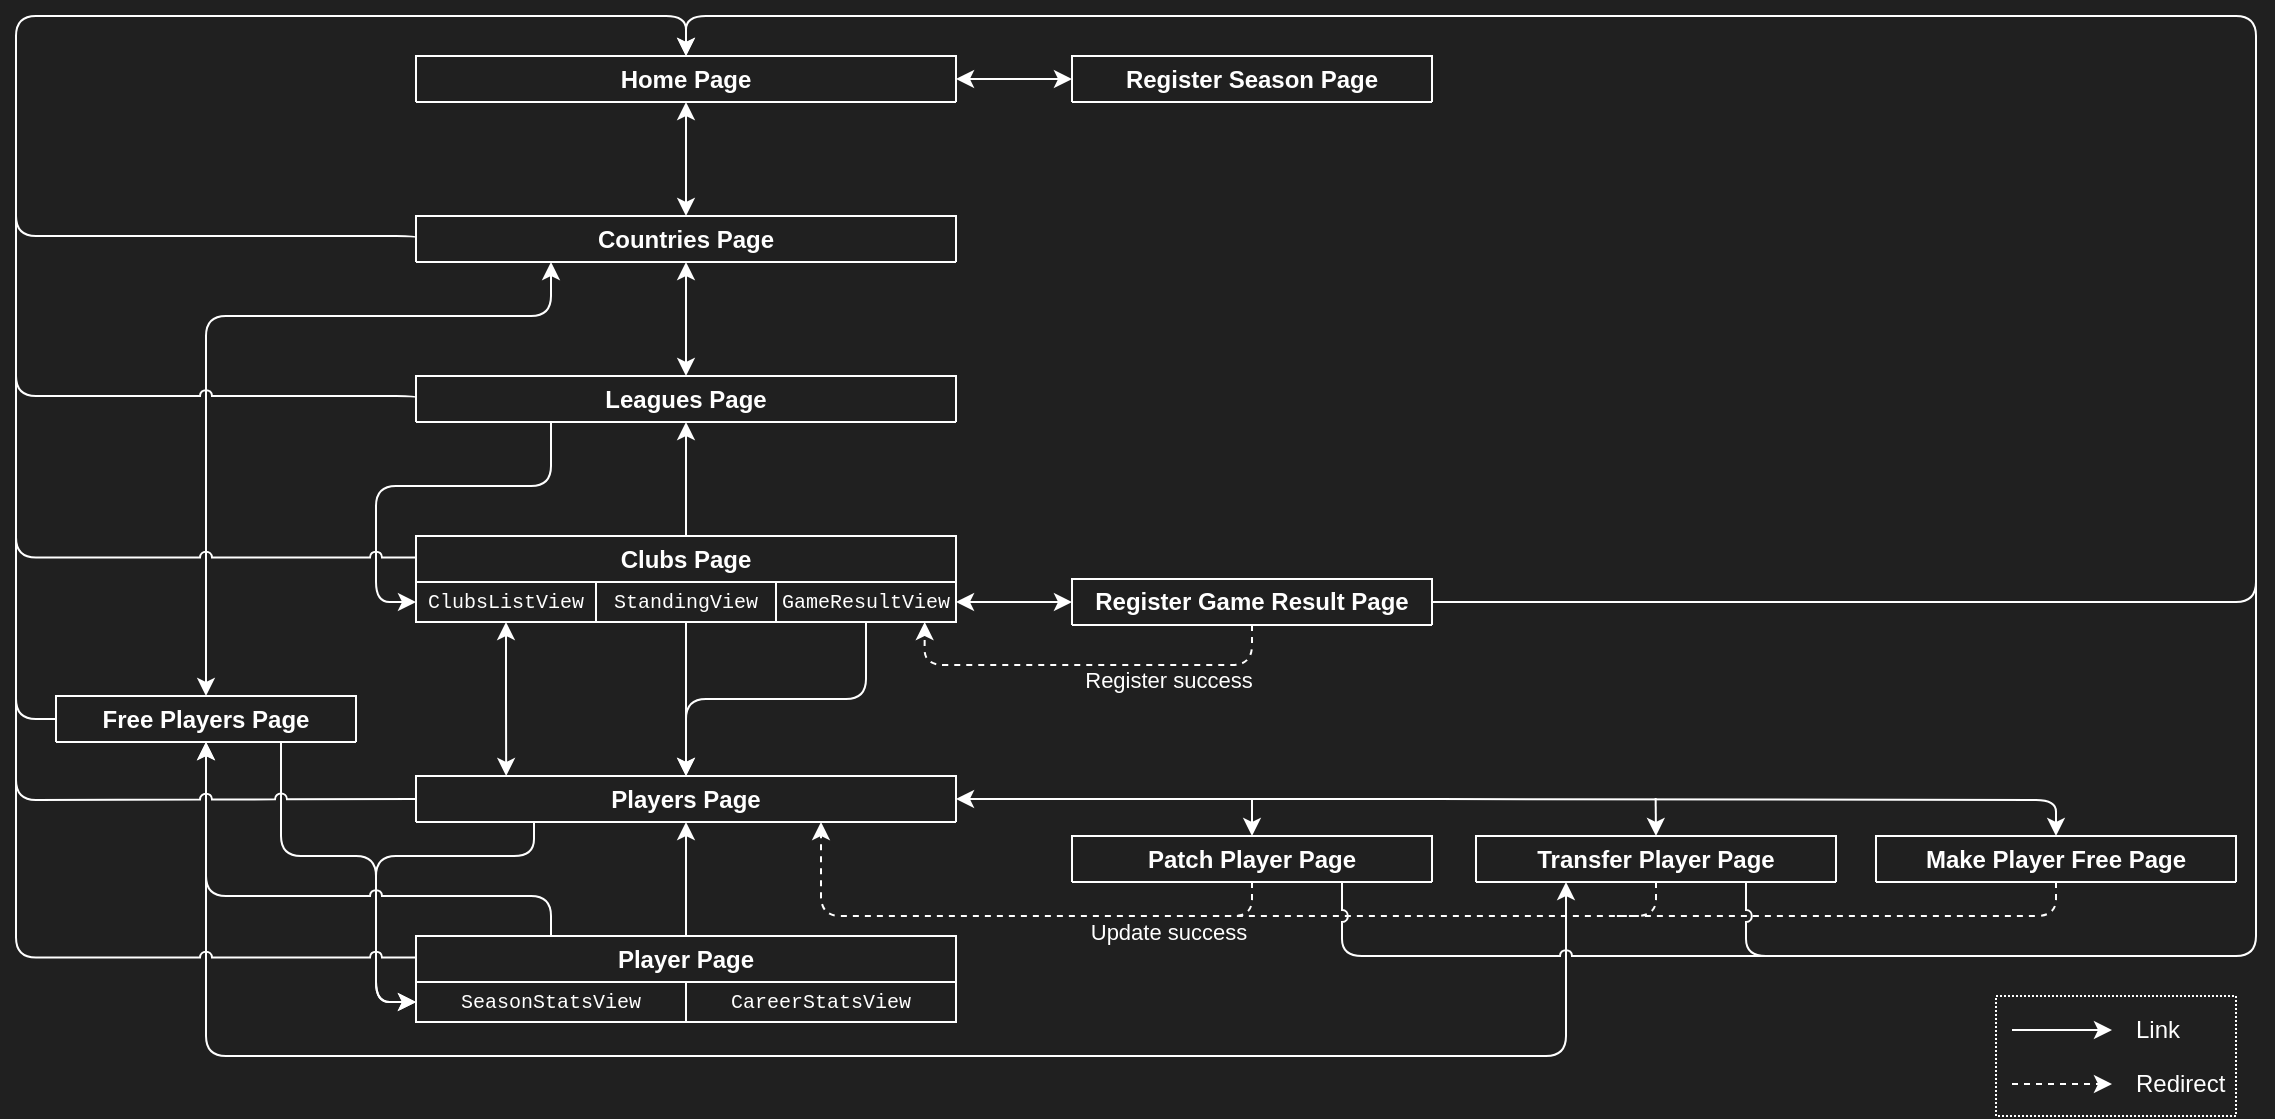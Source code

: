 <mxfile version="24.7.17">
  <diagram id="C5RBs43oDa-KdzZeNtuy" name="Page-1">
    <mxGraphModel dx="1195" dy="703" grid="1" gridSize="10" guides="0" tooltips="1" connect="1" arrows="1" fold="1" page="1" pageScale="1" pageWidth="1169" pageHeight="827" background="#202020" math="0" shadow="0">
      <root>
        <mxCell id="WIyWlLk6GJQsqaUBKTNV-0" />
        <mxCell id="WIyWlLk6GJQsqaUBKTNV-1" parent="WIyWlLk6GJQsqaUBKTNV-0" />
        <mxCell id="Sn7rIuqFNuogRDXBytZm-45" style="edgeStyle=orthogonalEdgeStyle;shape=connector;rounded=1;orthogonalLoop=1;jettySize=auto;html=1;exitX=0.5;exitY=1;exitDx=0;exitDy=0;entryX=0.25;entryY=1;entryDx=0;entryDy=0;strokeColor=#ffffff;align=center;verticalAlign=middle;fontFamily=Helvetica;fontSize=11;fontColor=#ffffff;labelBackgroundColor=default;resizable=0;startArrow=classic;startFill=1;endArrow=classic;endFill=1;curved=0;" parent="WIyWlLk6GJQsqaUBKTNV-1" source="Sn7rIuqFNuogRDXBytZm-17" target="Sn7rIuqFNuogRDXBytZm-2" edge="1">
          <mxGeometry relative="1" as="geometry">
            <Array as="points">
              <mxPoint x="115" y="540" />
              <mxPoint x="795" y="540" />
            </Array>
          </mxGeometry>
        </mxCell>
        <mxCell id="Sn7rIuqFNuogRDXBytZm-38" style="edgeStyle=orthogonalEdgeStyle;shape=connector;rounded=1;orthogonalLoop=1;jettySize=auto;html=1;exitX=0.25;exitY=1;exitDx=0;exitDy=0;entryX=0.5;entryY=0;entryDx=0;entryDy=0;strokeColor=#ffffff;align=center;verticalAlign=middle;fontFamily=Helvetica;fontSize=11;fontColor=#ffffff;labelBackgroundColor=default;resizable=0;startArrow=classic;startFill=1;endArrow=classic;endFill=1;curved=0;" parent="WIyWlLk6GJQsqaUBKTNV-1" source="i3Ymj0gY246_TzlUElxI-45" target="Sn7rIuqFNuogRDXBytZm-17" edge="1">
          <mxGeometry relative="1" as="geometry">
            <Array as="points">
              <mxPoint x="288" y="170" />
              <mxPoint x="115" y="170" />
            </Array>
          </mxGeometry>
        </mxCell>
        <mxCell id="i3Ymj0gY246_TzlUElxI-14" value="Clubs Page" style="swimlane;whiteSpace=wrap;html=1;fillColor=none;fontColor=#ffffff;strokeColor=#ffffff;" parent="WIyWlLk6GJQsqaUBKTNV-1" vertex="1">
          <mxGeometry x="220" y="280" width="270" height="43" as="geometry" />
        </mxCell>
        <mxCell id="i3Ymj0gY246_TzlUElxI-15" value="&lt;div style=&quot;font-family: Consolas, &amp;quot;Courier New&amp;quot;, monospace; font-size: 10px; line-height: 100%; white-space: pre;&quot;&gt;&lt;span style=&quot;font-size: 10px;&quot;&gt;ClubsListView&lt;/span&gt;&lt;/div&gt;" style="rounded=0;whiteSpace=wrap;html=1;strokeWidth=1;fontSize=10;fontColor=#ffffff;fillColor=none;labelBackgroundColor=none;strokeColor=#ffffff;" parent="i3Ymj0gY246_TzlUElxI-14" vertex="1">
          <mxGeometry y="23" width="90" height="20" as="geometry" />
        </mxCell>
        <mxCell id="i3Ymj0gY246_TzlUElxI-18" value="&lt;div style=&quot;font-family: Consolas, &amp;quot;Courier New&amp;quot;, monospace; font-size: 10px; line-height: 100%; white-space: pre;&quot;&gt;&lt;span style=&quot;font-size: 10px;&quot;&gt;StandingView&lt;/span&gt;&lt;/div&gt;" style="rounded=0;whiteSpace=wrap;html=1;strokeWidth=1;fontSize=10;fontColor=#ffffff;fillColor=none;labelBackgroundColor=none;strokeColor=#ffffff;" parent="i3Ymj0gY246_TzlUElxI-14" vertex="1">
          <mxGeometry x="90" y="23" width="90" height="20" as="geometry" />
        </mxCell>
        <mxCell id="i3Ymj0gY246_TzlUElxI-19" value="&lt;div style=&quot;font-family: Consolas, &amp;quot;Courier New&amp;quot;, monospace; font-size: 10px; line-height: 100%; white-space: pre;&quot;&gt;&lt;span style=&quot;font-size: 10px;&quot;&gt;GameResultView&lt;/span&gt;&lt;/div&gt;" style="rounded=0;whiteSpace=wrap;html=1;strokeWidth=1;fontSize=10;fontColor=#ffffff;fillColor=none;labelBackgroundColor=none;strokeColor=#ffffff;" parent="i3Ymj0gY246_TzlUElxI-14" vertex="1">
          <mxGeometry x="180" y="23" width="90" height="20" as="geometry" />
        </mxCell>
        <mxCell id="i3Ymj0gY246_TzlUElxI-53" style="edgeStyle=orthogonalEdgeStyle;rounded=0;orthogonalLoop=1;jettySize=auto;html=1;exitX=0.5;exitY=1;exitDx=0;exitDy=0;entryX=0.5;entryY=0;entryDx=0;entryDy=0;strokeColor=#ffffff;fontColor=#ffffff;startArrow=classic;startFill=1;" parent="WIyWlLk6GJQsqaUBKTNV-1" source="i3Ymj0gY246_TzlUElxI-20" target="i3Ymj0gY246_TzlUElxI-45" edge="1">
          <mxGeometry relative="1" as="geometry" />
        </mxCell>
        <mxCell id="i3Ymj0gY246_TzlUElxI-54" style="edgeStyle=orthogonalEdgeStyle;rounded=0;orthogonalLoop=1;jettySize=auto;html=1;exitX=1;exitY=0.5;exitDx=0;exitDy=0;entryX=0;entryY=0.5;entryDx=0;entryDy=0;strokeColor=#ffffff;fontColor=#ffffff;startArrow=classic;startFill=1;" parent="WIyWlLk6GJQsqaUBKTNV-1" source="i3Ymj0gY246_TzlUElxI-20" target="i3Ymj0gY246_TzlUElxI-44" edge="1">
          <mxGeometry relative="1" as="geometry" />
        </mxCell>
        <mxCell id="i3Ymj0gY246_TzlUElxI-20" value="Home Page" style="swimlane;whiteSpace=wrap;html=1;fillColor=none;fontColor=#ffffff;strokeColor=#ffffff;" parent="WIyWlLk6GJQsqaUBKTNV-1" vertex="1">
          <mxGeometry x="220" y="40" width="270" height="23" as="geometry" />
        </mxCell>
        <mxCell id="i3Ymj0gY246_TzlUElxI-44" value="Register Season Page" style="swimlane;whiteSpace=wrap;html=1;fillColor=none;fontColor=#ffffff;strokeColor=#ffffff;" parent="WIyWlLk6GJQsqaUBKTNV-1" vertex="1">
          <mxGeometry x="548" y="40" width="180" height="23" as="geometry" />
        </mxCell>
        <mxCell id="i3Ymj0gY246_TzlUElxI-55" style="edgeStyle=orthogonalEdgeStyle;rounded=0;orthogonalLoop=1;jettySize=auto;html=1;exitX=0.5;exitY=1;exitDx=0;exitDy=0;entryX=0.5;entryY=0;entryDx=0;entryDy=0;strokeColor=#ffffff;fontColor=#ffffff;startArrow=classic;startFill=1;" parent="WIyWlLk6GJQsqaUBKTNV-1" source="i3Ymj0gY246_TzlUElxI-45" target="i3Ymj0gY246_TzlUElxI-46" edge="1">
          <mxGeometry relative="1" as="geometry" />
        </mxCell>
        <mxCell id="i3Ymj0gY246_TzlUElxI-45" value="Countries Page" style="swimlane;whiteSpace=wrap;html=1;fillColor=none;fontColor=#ffffff;strokeColor=#ffffff;" parent="WIyWlLk6GJQsqaUBKTNV-1" vertex="1">
          <mxGeometry x="220" y="120" width="270" height="23" as="geometry" />
        </mxCell>
        <mxCell id="i3Ymj0gY246_TzlUElxI-57" style="edgeStyle=orthogonalEdgeStyle;rounded=1;orthogonalLoop=1;jettySize=auto;html=1;exitX=0.25;exitY=1;exitDx=0;exitDy=0;entryX=0;entryY=0.5;entryDx=0;entryDy=0;strokeColor=#ffffff;fontColor=#ffffff;curved=0;" parent="WIyWlLk6GJQsqaUBKTNV-1" source="i3Ymj0gY246_TzlUElxI-46" target="i3Ymj0gY246_TzlUElxI-15" edge="1">
          <mxGeometry relative="1" as="geometry">
            <Array as="points">
              <mxPoint x="288" y="255" />
              <mxPoint x="200" y="255" />
              <mxPoint x="200" y="313" />
            </Array>
          </mxGeometry>
        </mxCell>
        <mxCell id="W_sbBFY6oXf3UrKdgzO9-0" style="edgeStyle=orthogonalEdgeStyle;rounded=0;orthogonalLoop=1;jettySize=auto;html=1;exitX=0.5;exitY=1;exitDx=0;exitDy=0;entryX=0.5;entryY=0;entryDx=0;entryDy=0;strokeColor=#ffffff;startArrow=classic;startFill=1;endArrow=none;endFill=0;" parent="WIyWlLk6GJQsqaUBKTNV-1" source="i3Ymj0gY246_TzlUElxI-46" target="i3Ymj0gY246_TzlUElxI-14" edge="1">
          <mxGeometry relative="1" as="geometry" />
        </mxCell>
        <mxCell id="i3Ymj0gY246_TzlUElxI-46" value="Leagues Page" style="swimlane;whiteSpace=wrap;html=1;fillColor=none;fontColor=#ffffff;strokeColor=#ffffff;" parent="WIyWlLk6GJQsqaUBKTNV-1" vertex="1">
          <mxGeometry x="220" y="200" width="270" height="23" as="geometry" />
        </mxCell>
        <mxCell id="i3Ymj0gY246_TzlUElxI-47" value="Register Game Result Page" style="swimlane;whiteSpace=wrap;html=1;fillColor=none;fontColor=#ffffff;strokeColor=#ffffff;" parent="WIyWlLk6GJQsqaUBKTNV-1" vertex="1">
          <mxGeometry x="548" y="301.5" width="180" height="23" as="geometry" />
        </mxCell>
        <mxCell id="i3Ymj0gY246_TzlUElxI-72" style="edgeStyle=orthogonalEdgeStyle;rounded=1;orthogonalLoop=1;jettySize=auto;html=1;entryX=0;entryY=0.5;entryDx=0;entryDy=0;strokeColor=#ffffff;fontColor=#ffffff;curved=0;" parent="WIyWlLk6GJQsqaUBKTNV-1" target="i3Ymj0gY246_TzlUElxI-50" edge="1">
          <mxGeometry relative="1" as="geometry">
            <Array as="points">
              <mxPoint x="279" y="440" />
              <mxPoint x="200" y="440" />
              <mxPoint x="200" y="513" />
            </Array>
            <mxPoint x="279" y="423" as="sourcePoint" />
          </mxGeometry>
        </mxCell>
        <mxCell id="Sn7rIuqFNuogRDXBytZm-29" style="edgeStyle=orthogonalEdgeStyle;shape=connector;rounded=1;orthogonalLoop=1;jettySize=auto;html=1;exitX=1;exitY=0.5;exitDx=0;exitDy=0;entryX=0.5;entryY=0;entryDx=0;entryDy=0;strokeColor=#ffffff;align=center;verticalAlign=middle;fontFamily=Helvetica;fontSize=11;fontColor=#ffffff;labelBackgroundColor=default;resizable=0;startArrow=classic;startFill=1;endArrow=classic;endFill=1;curved=0;" parent="WIyWlLk6GJQsqaUBKTNV-1" source="i3Ymj0gY246_TzlUElxI-48" target="Sn7rIuqFNuogRDXBytZm-1" edge="1">
          <mxGeometry relative="1" as="geometry">
            <Array as="points">
              <mxPoint x="720" y="411" />
              <mxPoint x="1040" y="412" />
            </Array>
          </mxGeometry>
        </mxCell>
        <mxCell id="i3Ymj0gY246_TzlUElxI-48" value="Players Page" style="swimlane;whiteSpace=wrap;html=1;fillColor=none;fontColor=#ffffff;strokeColor=#ffffff;" parent="WIyWlLk6GJQsqaUBKTNV-1" vertex="1">
          <mxGeometry x="220" y="400" width="270" height="23" as="geometry" />
        </mxCell>
        <mxCell id="i3Ymj0gY246_TzlUElxI-73" style="edgeStyle=orthogonalEdgeStyle;rounded=1;orthogonalLoop=1;jettySize=auto;html=1;exitX=0;exitY=0.25;exitDx=0;exitDy=0;entryX=0.5;entryY=0;entryDx=0;entryDy=0;jumpStyle=arc;strokeColor=#ffffff;fontColor=#ffffff;curved=0;" parent="WIyWlLk6GJQsqaUBKTNV-1" source="i3Ymj0gY246_TzlUElxI-49" target="i3Ymj0gY246_TzlUElxI-20" edge="1">
          <mxGeometry relative="1" as="geometry">
            <Array as="points">
              <mxPoint x="20" y="491" />
              <mxPoint x="20" y="20" />
              <mxPoint x="355" y="20" />
            </Array>
          </mxGeometry>
        </mxCell>
        <mxCell id="W_sbBFY6oXf3UrKdgzO9-3" style="edgeStyle=orthogonalEdgeStyle;rounded=0;orthogonalLoop=1;jettySize=auto;html=1;exitX=0.5;exitY=0;exitDx=0;exitDy=0;entryX=0.5;entryY=1;entryDx=0;entryDy=0;startArrow=none;startFill=0;strokeColor=#ffffff;" parent="WIyWlLk6GJQsqaUBKTNV-1" source="i3Ymj0gY246_TzlUElxI-49" target="i3Ymj0gY246_TzlUElxI-48" edge="1">
          <mxGeometry relative="1" as="geometry" />
        </mxCell>
        <mxCell id="i3Ymj0gY246_TzlUElxI-49" value="Player Page" style="swimlane;whiteSpace=wrap;html=1;fillColor=none;fontColor=#ffffff;strokeColor=#ffffff;labelBackgroundColor=none;" parent="WIyWlLk6GJQsqaUBKTNV-1" vertex="1">
          <mxGeometry x="220" y="480" width="270" height="43" as="geometry" />
        </mxCell>
        <mxCell id="i3Ymj0gY246_TzlUElxI-50" value="&lt;div style=&quot;font-family: Consolas, &amp;quot;Courier New&amp;quot;, monospace; font-size: 10px; line-height: 100%; white-space: pre;&quot;&gt;&lt;span style=&quot;&quot;&gt;SeasonStatsView&lt;/span&gt;&lt;/div&gt;" style="rounded=0;whiteSpace=wrap;html=1;strokeWidth=1;fontSize=10;fontColor=#ffffff;fillColor=none;labelBackgroundColor=none;strokeColor=#ffffff;" parent="i3Ymj0gY246_TzlUElxI-49" vertex="1">
          <mxGeometry y="23" width="135" height="20" as="geometry" />
        </mxCell>
        <mxCell id="i3Ymj0gY246_TzlUElxI-51" value="&lt;div style=&quot;font-family: Consolas, &amp;quot;Courier New&amp;quot;, monospace; font-size: 10px; line-height: 100%; white-space: pre;&quot;&gt;&lt;span style=&quot;&quot;&gt;CareerStatsView&lt;/span&gt;&lt;br&gt;&lt;/div&gt;" style="rounded=0;whiteSpace=wrap;html=1;strokeWidth=1;fontSize=10;fontColor=#ffffff;fillColor=none;labelBackgroundColor=none;strokeColor=#ffffff;" parent="i3Ymj0gY246_TzlUElxI-49" vertex="1">
          <mxGeometry x="135" y="23" width="135" height="20" as="geometry" />
        </mxCell>
        <mxCell id="i3Ymj0gY246_TzlUElxI-71" style="edgeStyle=orthogonalEdgeStyle;rounded=1;orthogonalLoop=1;jettySize=auto;html=1;exitX=0.5;exitY=1;exitDx=0;exitDy=0;entryX=0.826;entryY=1.002;entryDx=0;entryDy=0;entryPerimeter=0;strokeColor=#ffffff;fontColor=#ffffff;dashed=1;curved=0;" parent="WIyWlLk6GJQsqaUBKTNV-1" source="i3Ymj0gY246_TzlUElxI-47" target="i3Ymj0gY246_TzlUElxI-19" edge="1">
          <mxGeometry relative="1" as="geometry" />
        </mxCell>
        <mxCell id="i3Ymj0gY246_TzlUElxI-91" value="Register success" style="edgeLabel;html=1;align=center;verticalAlign=middle;resizable=0;points=[];fontColor=#ffffff;labelBackgroundColor=none;" parent="i3Ymj0gY246_TzlUElxI-71" vertex="1" connectable="0">
          <mxGeometry x="-0.327" y="-2" relative="1" as="geometry">
            <mxPoint x="7" y="9" as="offset" />
          </mxGeometry>
        </mxCell>
        <mxCell id="i3Ymj0gY246_TzlUElxI-87" value="" style="endArrow=classic;html=1;rounded=0;strokeColor=#ffffff;fontColor=#ffffff;" parent="WIyWlLk6GJQsqaUBKTNV-1" edge="1">
          <mxGeometry width="50" height="50" relative="1" as="geometry">
            <mxPoint x="1018" y="527" as="sourcePoint" />
            <mxPoint x="1068" y="527" as="targetPoint" />
          </mxGeometry>
        </mxCell>
        <mxCell id="i3Ymj0gY246_TzlUElxI-88" value="" style="endArrow=classic;html=1;rounded=0;strokeColor=#ffffff;fontColor=#ffffff;dashed=1;" parent="WIyWlLk6GJQsqaUBKTNV-1" edge="1">
          <mxGeometry width="50" height="50" relative="1" as="geometry">
            <mxPoint x="1018" y="554" as="sourcePoint" />
            <mxPoint x="1068" y="554" as="targetPoint" />
          </mxGeometry>
        </mxCell>
        <mxCell id="i3Ymj0gY246_TzlUElxI-89" value="Link" style="rounded=0;whiteSpace=wrap;html=1;strokeColor=#ffffff;align=left;opacity=0;fontColor=#ffffff;" parent="WIyWlLk6GJQsqaUBKTNV-1" vertex="1">
          <mxGeometry x="1078" y="514" width="67" height="26.5" as="geometry" />
        </mxCell>
        <mxCell id="i3Ymj0gY246_TzlUElxI-90" value="Redirect" style="rounded=0;whiteSpace=wrap;html=1;strokeColor=#ffffff;align=left;opacity=0;fontColor=#ffffff;" parent="WIyWlLk6GJQsqaUBKTNV-1" vertex="1">
          <mxGeometry x="1078" y="540.5" width="67" height="26.5" as="geometry" />
        </mxCell>
        <mxCell id="W_sbBFY6oXf3UrKdgzO9-2" style="edgeStyle=orthogonalEdgeStyle;rounded=0;orthogonalLoop=1;jettySize=auto;html=1;exitX=0.5;exitY=1;exitDx=0;exitDy=0;entryX=0.167;entryY=0;entryDx=0;entryDy=0;entryPerimeter=0;strokeColor=#ffffff;startArrow=classic;startFill=1;" parent="WIyWlLk6GJQsqaUBKTNV-1" source="i3Ymj0gY246_TzlUElxI-15" target="i3Ymj0gY246_TzlUElxI-48" edge="1">
          <mxGeometry relative="1" as="geometry" />
        </mxCell>
        <mxCell id="W_sbBFY6oXf3UrKdgzO9-4" style="edgeStyle=orthogonalEdgeStyle;rounded=0;orthogonalLoop=1;jettySize=auto;html=1;exitX=1;exitY=0.5;exitDx=0;exitDy=0;entryX=0;entryY=0.5;entryDx=0;entryDy=0;strokeColor=#FFFFFF;startArrow=classic;startFill=1;" parent="WIyWlLk6GJQsqaUBKTNV-1" source="i3Ymj0gY246_TzlUElxI-19" target="i3Ymj0gY246_TzlUElxI-47" edge="1">
          <mxGeometry relative="1" as="geometry" />
        </mxCell>
        <mxCell id="Sn7rIuqFNuogRDXBytZm-27" style="edgeStyle=orthogonalEdgeStyle;shape=connector;rounded=1;orthogonalLoop=1;jettySize=auto;html=1;exitX=0.5;exitY=1;exitDx=0;exitDy=0;dashed=1;strokeColor=#ffffff;align=center;verticalAlign=middle;fontFamily=Helvetica;fontSize=11;fontColor=#ffffff;labelBackgroundColor=default;resizable=0;startArrow=none;startFill=0;endArrow=none;endFill=0;curved=0;" parent="WIyWlLk6GJQsqaUBKTNV-1" source="Sn7rIuqFNuogRDXBytZm-0" edge="1">
          <mxGeometry relative="1" as="geometry">
            <mxPoint x="620" y="470" as="targetPoint" />
            <Array as="points">
              <mxPoint x="638" y="470" />
            </Array>
          </mxGeometry>
        </mxCell>
        <mxCell id="Sn7rIuqFNuogRDXBytZm-30" style="edgeStyle=orthogonalEdgeStyle;shape=connector;rounded=0;orthogonalLoop=1;jettySize=auto;html=1;exitX=0.5;exitY=0;exitDx=0;exitDy=0;strokeColor=#ffffff;align=center;verticalAlign=middle;fontFamily=Helvetica;fontSize=11;fontColor=#ffffff;labelBackgroundColor=default;resizable=0;startArrow=classic;startFill=1;endArrow=none;endFill=0;" parent="WIyWlLk6GJQsqaUBKTNV-1" source="Sn7rIuqFNuogRDXBytZm-0" edge="1">
          <mxGeometry relative="1" as="geometry">
            <mxPoint x="638" y="411" as="targetPoint" />
          </mxGeometry>
        </mxCell>
        <mxCell id="Sn7rIuqFNuogRDXBytZm-0" value="Patch Player Page" style="swimlane;whiteSpace=wrap;html=1;fillColor=none;fontColor=#ffffff;strokeColor=#ffffff;" parent="WIyWlLk6GJQsqaUBKTNV-1" vertex="1">
          <mxGeometry x="548" y="430" width="180" height="23" as="geometry">
            <mxRectangle x="590" y="370" width="140" height="30" as="alternateBounds" />
          </mxGeometry>
        </mxCell>
        <mxCell id="Sn7rIuqFNuogRDXBytZm-1" value="Make Player Free Page" style="swimlane;whiteSpace=wrap;html=1;fillColor=none;fontColor=#ffffff;strokeColor=#ffffff;" parent="WIyWlLk6GJQsqaUBKTNV-1" vertex="1">
          <mxGeometry x="950" y="430" width="180" height="23" as="geometry" />
        </mxCell>
        <mxCell id="Sn7rIuqFNuogRDXBytZm-26" style="edgeStyle=orthogonalEdgeStyle;shape=connector;rounded=1;orthogonalLoop=1;jettySize=auto;html=1;exitX=0.5;exitY=1;exitDx=0;exitDy=0;dashed=1;strokeColor=#ffffff;align=center;verticalAlign=middle;fontFamily=Helvetica;fontSize=11;fontColor=#ffffff;labelBackgroundColor=default;resizable=0;startArrow=none;startFill=0;endArrow=none;endFill=0;curved=0;" parent="WIyWlLk6GJQsqaUBKTNV-1" source="Sn7rIuqFNuogRDXBytZm-2" edge="1">
          <mxGeometry relative="1" as="geometry">
            <mxPoint x="820" y="470" as="targetPoint" />
            <Array as="points">
              <mxPoint x="840" y="470" />
            </Array>
          </mxGeometry>
        </mxCell>
        <mxCell id="Sn7rIuqFNuogRDXBytZm-31" style="edgeStyle=orthogonalEdgeStyle;shape=connector;rounded=0;orthogonalLoop=1;jettySize=auto;html=1;exitX=0.5;exitY=0;exitDx=0;exitDy=0;strokeColor=#ffffff;align=center;verticalAlign=middle;fontFamily=Helvetica;fontSize=11;fontColor=#ffffff;labelBackgroundColor=default;resizable=0;startArrow=classic;startFill=1;endArrow=none;endFill=0;" parent="WIyWlLk6GJQsqaUBKTNV-1" source="Sn7rIuqFNuogRDXBytZm-2" edge="1">
          <mxGeometry relative="1" as="geometry">
            <mxPoint x="839.818" y="411" as="targetPoint" />
          </mxGeometry>
        </mxCell>
        <mxCell id="Sn7rIuqFNuogRDXBytZm-2" value="Transfer Player Page" style="swimlane;whiteSpace=wrap;html=1;fillColor=none;fontColor=#ffffff;strokeColor=#ffffff;" parent="WIyWlLk6GJQsqaUBKTNV-1" vertex="1">
          <mxGeometry x="750" y="430" width="180" height="23" as="geometry" />
        </mxCell>
        <mxCell id="Sn7rIuqFNuogRDXBytZm-10" style="edgeStyle=orthogonalEdgeStyle;shape=connector;rounded=0;orthogonalLoop=1;jettySize=auto;html=1;exitX=0.5;exitY=1;exitDx=0;exitDy=0;entryX=0.5;entryY=0;entryDx=0;entryDy=0;strokeColor=#ffffff;align=center;verticalAlign=middle;fontFamily=Helvetica;fontSize=11;fontColor=#ffffff;labelBackgroundColor=none;resizable=0;endArrow=classic;" parent="WIyWlLk6GJQsqaUBKTNV-1" source="i3Ymj0gY246_TzlUElxI-18" target="i3Ymj0gY246_TzlUElxI-48" edge="1">
          <mxGeometry relative="1" as="geometry" />
        </mxCell>
        <mxCell id="Sn7rIuqFNuogRDXBytZm-12" style="edgeStyle=orthogonalEdgeStyle;shape=connector;rounded=1;orthogonalLoop=1;jettySize=auto;html=1;exitX=0.5;exitY=1;exitDx=0;exitDy=0;entryX=0.5;entryY=0;entryDx=0;entryDy=0;strokeColor=#ffffff;align=center;verticalAlign=middle;fontFamily=Helvetica;fontSize=11;fontColor=#ffffff;labelBackgroundColor=none;resizable=0;endArrow=classic;curved=0;" parent="WIyWlLk6GJQsqaUBKTNV-1" source="i3Ymj0gY246_TzlUElxI-19" target="i3Ymj0gY246_TzlUElxI-48" edge="1">
          <mxGeometry relative="1" as="geometry" />
        </mxCell>
        <mxCell id="Sn7rIuqFNuogRDXBytZm-42" style="edgeStyle=orthogonalEdgeStyle;shape=connector;rounded=1;orthogonalLoop=1;jettySize=auto;html=1;exitX=0;exitY=0.5;exitDx=0;exitDy=0;strokeColor=#ffffff;align=center;verticalAlign=middle;fontFamily=Helvetica;fontSize=11;fontColor=#ffffff;labelBackgroundColor=default;resizable=0;startArrow=none;startFill=0;endArrow=none;endFill=0;curved=0;" parent="WIyWlLk6GJQsqaUBKTNV-1" source="Sn7rIuqFNuogRDXBytZm-17" edge="1">
          <mxGeometry relative="1" as="geometry">
            <mxPoint x="20" y="340" as="targetPoint" />
          </mxGeometry>
        </mxCell>
        <mxCell id="wqe2YgY7RqZPRXclbNBn-0" style="edgeStyle=orthogonalEdgeStyle;rounded=1;orthogonalLoop=1;jettySize=auto;html=1;exitX=0.75;exitY=1;exitDx=0;exitDy=0;entryX=0;entryY=0.5;entryDx=0;entryDy=0;strokeColor=#ffffff;curved=0;" edge="1" parent="WIyWlLk6GJQsqaUBKTNV-1" source="Sn7rIuqFNuogRDXBytZm-17" target="i3Ymj0gY246_TzlUElxI-50">
          <mxGeometry relative="1" as="geometry">
            <Array as="points">
              <mxPoint x="153" y="440" />
              <mxPoint x="200" y="440" />
              <mxPoint x="200" y="513" />
            </Array>
          </mxGeometry>
        </mxCell>
        <mxCell id="wqe2YgY7RqZPRXclbNBn-3" style="edgeStyle=orthogonalEdgeStyle;rounded=1;orthogonalLoop=1;jettySize=auto;html=1;exitX=0.5;exitY=1;exitDx=0;exitDy=0;entryX=0.25;entryY=0;entryDx=0;entryDy=0;strokeColor=#ffffff;curved=0;endArrow=none;endFill=0;startArrow=classic;startFill=1;jumpStyle=arc;" edge="1" parent="WIyWlLk6GJQsqaUBKTNV-1" source="Sn7rIuqFNuogRDXBytZm-17" target="i3Ymj0gY246_TzlUElxI-49">
          <mxGeometry relative="1" as="geometry">
            <Array as="points">
              <mxPoint x="115" y="460" />
              <mxPoint x="288" y="460" />
            </Array>
          </mxGeometry>
        </mxCell>
        <mxCell id="Sn7rIuqFNuogRDXBytZm-17" value="Free Players Page" style="swimlane;whiteSpace=wrap;html=1;fillColor=none;fontColor=#ffffff;strokeColor=#ffffff;" parent="WIyWlLk6GJQsqaUBKTNV-1" vertex="1">
          <mxGeometry x="40" y="360" width="150" height="23" as="geometry" />
        </mxCell>
        <mxCell id="Sn7rIuqFNuogRDXBytZm-25" style="edgeStyle=orthogonalEdgeStyle;shape=connector;rounded=1;orthogonalLoop=1;jettySize=auto;html=1;exitX=0.5;exitY=1;exitDx=0;exitDy=0;entryX=0.75;entryY=1;entryDx=0;entryDy=0;strokeColor=#ffffff;align=center;verticalAlign=middle;fontFamily=Helvetica;fontSize=11;fontColor=#ffffff;labelBackgroundColor=default;resizable=0;startArrow=none;startFill=0;endArrow=classic;endFill=1;dashed=1;curved=0;" parent="WIyWlLk6GJQsqaUBKTNV-1" source="Sn7rIuqFNuogRDXBytZm-1" target="i3Ymj0gY246_TzlUElxI-48" edge="1">
          <mxGeometry relative="1" as="geometry">
            <mxPoint x="1040" y="463" as="sourcePoint" />
            <mxPoint x="422" y="423" as="targetPoint" />
            <Array as="points">
              <mxPoint x="1040" y="470" />
              <mxPoint x="422" y="470" />
            </Array>
          </mxGeometry>
        </mxCell>
        <mxCell id="Sn7rIuqFNuogRDXBytZm-28" value="Update success" style="edgeLabel;html=1;align=center;verticalAlign=middle;resizable=0;points=[];fontColor=#ffffff;labelBackgroundColor=none;" parent="WIyWlLk6GJQsqaUBKTNV-1" vertex="1" connectable="0">
          <mxGeometry x="596.005" y="478" as="geometry" />
        </mxCell>
        <mxCell id="Sn7rIuqFNuogRDXBytZm-32" value="" style="rounded=0;whiteSpace=wrap;html=1;align=center;verticalAlign=middle;fontFamily=Helvetica;fontSize=11;fontColor=#ffffff;labelBackgroundColor=default;resizable=0;fillColor=none;gradientColor=none;strokeColor=#ffffff;dashed=1;dashPattern=1 1;" parent="WIyWlLk6GJQsqaUBKTNV-1" vertex="1">
          <mxGeometry x="1010" y="510" width="120" height="60" as="geometry" />
        </mxCell>
        <mxCell id="Sn7rIuqFNuogRDXBytZm-39" style="edgeStyle=orthogonalEdgeStyle;shape=connector;rounded=1;orthogonalLoop=1;jettySize=auto;html=1;exitX=0;exitY=0.5;exitDx=0;exitDy=0;strokeColor=#ffffff;align=center;verticalAlign=middle;fontFamily=Helvetica;fontSize=11;fontColor=#ffffff;labelBackgroundColor=default;resizable=0;startArrow=none;startFill=0;endArrow=none;endFill=0;curved=0;" parent="WIyWlLk6GJQsqaUBKTNV-1" source="i3Ymj0gY246_TzlUElxI-45" edge="1">
          <mxGeometry relative="1" as="geometry">
            <mxPoint x="20" y="90" as="targetPoint" />
            <Array as="points">
              <mxPoint x="20" y="130" />
            </Array>
          </mxGeometry>
        </mxCell>
        <mxCell id="Sn7rIuqFNuogRDXBytZm-40" style="edgeStyle=orthogonalEdgeStyle;shape=connector;rounded=1;orthogonalLoop=1;jettySize=auto;html=1;exitX=0;exitY=0.5;exitDx=0;exitDy=0;strokeColor=#ffffff;align=center;verticalAlign=middle;fontFamily=Helvetica;fontSize=11;fontColor=#ffffff;labelBackgroundColor=default;resizable=0;startArrow=none;startFill=0;endArrow=none;endFill=0;jumpStyle=arc;curved=0;" parent="WIyWlLk6GJQsqaUBKTNV-1" source="i3Ymj0gY246_TzlUElxI-46" edge="1">
          <mxGeometry relative="1" as="geometry">
            <mxPoint x="20" y="180" as="targetPoint" />
            <Array as="points">
              <mxPoint x="220" y="210" />
              <mxPoint x="20" y="210" />
            </Array>
          </mxGeometry>
        </mxCell>
        <mxCell id="Sn7rIuqFNuogRDXBytZm-41" style="edgeStyle=orthogonalEdgeStyle;shape=connector;rounded=1;orthogonalLoop=1;jettySize=auto;html=1;exitX=0;exitY=0.25;exitDx=0;exitDy=0;strokeColor=#ffffff;align=center;verticalAlign=middle;fontFamily=Helvetica;fontSize=11;fontColor=#ffffff;labelBackgroundColor=default;resizable=0;startArrow=none;startFill=0;endArrow=none;endFill=0;jumpStyle=arc;curved=0;" parent="WIyWlLk6GJQsqaUBKTNV-1" source="i3Ymj0gY246_TzlUElxI-14" edge="1">
          <mxGeometry relative="1" as="geometry">
            <mxPoint x="20" y="260" as="targetPoint" />
            <Array as="points">
              <mxPoint x="20" y="291" />
            </Array>
          </mxGeometry>
        </mxCell>
        <mxCell id="Sn7rIuqFNuogRDXBytZm-43" style="edgeStyle=orthogonalEdgeStyle;shape=connector;rounded=1;orthogonalLoop=1;jettySize=auto;html=1;exitX=0;exitY=0.5;exitDx=0;exitDy=0;strokeColor=#ffffff;align=center;verticalAlign=middle;fontFamily=Helvetica;fontSize=11;fontColor=#ffffff;labelBackgroundColor=default;resizable=0;startArrow=none;startFill=0;endArrow=none;endFill=0;jumpStyle=arc;curved=0;" parent="WIyWlLk6GJQsqaUBKTNV-1" source="i3Ymj0gY246_TzlUElxI-48" edge="1">
          <mxGeometry relative="1" as="geometry">
            <mxPoint x="20" y="390" as="targetPoint" />
            <Array as="points">
              <mxPoint x="121" y="412" />
              <mxPoint x="20" y="412" />
            </Array>
          </mxGeometry>
        </mxCell>
        <mxCell id="Sn7rIuqFNuogRDXBytZm-49" style="edgeStyle=orthogonalEdgeStyle;shape=connector;rounded=1;orthogonalLoop=1;jettySize=auto;html=1;exitX=0.75;exitY=1;exitDx=0;exitDy=0;entryX=0.5;entryY=0;entryDx=0;entryDy=0;strokeColor=#ffffff;align=center;verticalAlign=middle;fontFamily=Helvetica;fontSize=11;fontColor=#ffffff;labelBackgroundColor=default;resizable=0;startArrow=none;startFill=0;endArrow=classic;endFill=1;jumpStyle=arc;curved=0;" parent="WIyWlLk6GJQsqaUBKTNV-1" source="Sn7rIuqFNuogRDXBytZm-0" target="i3Ymj0gY246_TzlUElxI-20" edge="1">
          <mxGeometry relative="1" as="geometry">
            <Array as="points">
              <mxPoint x="683" y="490" />
              <mxPoint x="1140" y="490" />
              <mxPoint x="1140" y="20" />
              <mxPoint x="355" y="20" />
            </Array>
          </mxGeometry>
        </mxCell>
        <mxCell id="Sn7rIuqFNuogRDXBytZm-50" style="edgeStyle=orthogonalEdgeStyle;shape=connector;rounded=1;orthogonalLoop=1;jettySize=auto;html=1;exitX=1;exitY=0.5;exitDx=0;exitDy=0;strokeColor=#ffffff;align=center;verticalAlign=middle;fontFamily=Helvetica;fontSize=11;fontColor=#ffffff;labelBackgroundColor=default;resizable=0;startArrow=none;startFill=0;endArrow=none;endFill=0;curved=0;" parent="WIyWlLk6GJQsqaUBKTNV-1" source="i3Ymj0gY246_TzlUElxI-47" edge="1">
          <mxGeometry relative="1" as="geometry">
            <mxPoint x="1140" y="290" as="targetPoint" />
            <Array as="points">
              <mxPoint x="1140" y="313" />
            </Array>
          </mxGeometry>
        </mxCell>
        <mxCell id="Sn7rIuqFNuogRDXBytZm-51" style="edgeStyle=orthogonalEdgeStyle;shape=connector;rounded=1;orthogonalLoop=1;jettySize=auto;html=1;exitX=0.75;exitY=1;exitDx=0;exitDy=0;strokeColor=#ffffff;align=center;verticalAlign=middle;fontFamily=Helvetica;fontSize=11;fontColor=#ffffff;labelBackgroundColor=default;resizable=0;startArrow=none;startFill=0;endArrow=none;endFill=0;jumpStyle=arc;curved=0;" parent="WIyWlLk6GJQsqaUBKTNV-1" source="Sn7rIuqFNuogRDXBytZm-2" edge="1">
          <mxGeometry relative="1" as="geometry">
            <mxPoint x="920" y="490" as="targetPoint" />
            <Array as="points">
              <mxPoint x="885" y="490" />
            </Array>
          </mxGeometry>
        </mxCell>
      </root>
    </mxGraphModel>
  </diagram>
</mxfile>
